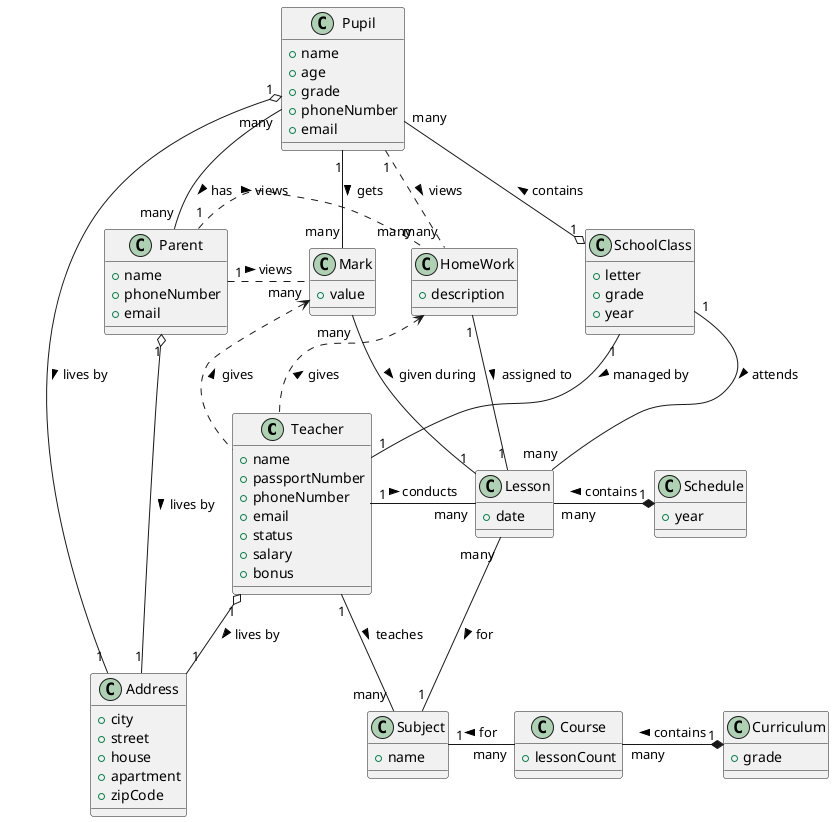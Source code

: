 @startuml

class Teacher {
    + name
    + passportNumber
    + phoneNumber
    + email
    + status
    + salary
    + bonus
}

class Subject {
    + name
}

class Pupil {
    + name
    + age
    + grade
    + phoneNumber
    + email
}

class Address {
    + city
    + street
    + house
    + apartment
    + zipCode
}

class Parent {
    + name
    + phoneNumber
    + email
}

class SchoolClass {
    + letter
    + grade
    + year
}

class Schedule {
    + year
}

class Lesson {
    + date
}


class Curriculum {
    + grade
}

class Course {
    + lessonCount
}

class Mark {
    + value
}

class HomeWork {
    + description
}


Pupil "1" o-- "1" Address : lives by >
Parent "1" o-- "1" Address : lives by >
Pupil "many" -- "many" Parent: has >
Teacher "1" o-- "1" Address : lives by >
Teacher "1" -- "many" Subject : teaches >
Teacher .-left-> Mark : gives >
Teacher .-left-> HomeWork : gives >
SchoolClass "1" -- "1" Teacher: managed by >
SchoolClass "1" o-up- "many" Pupil: contains >
Schedule "1" *-left- "many" Lesson: contains >
Teacher "1" -right- "many" Lesson: conducts >
SchoolClass "1" -- "many" Lesson: attends >
Curriculum "1" *-left- "many" Course: contains >
Course "many" -left- "1" Subject: for >
Mark "many" -- "1" Lesson: given during >
Pupil "1" -right- "many" Mark: gets >
Pupil "1" .-right- "many" HomeWork: views >
Parent "1" .-right- "many" HomeWork: views >
Parent "1" .-right- "many" Mark: views >
Lesson "many" -- "1" Subject: for >
HomeWork "1" -- "1" Lesson: assigned to >

@enduml
